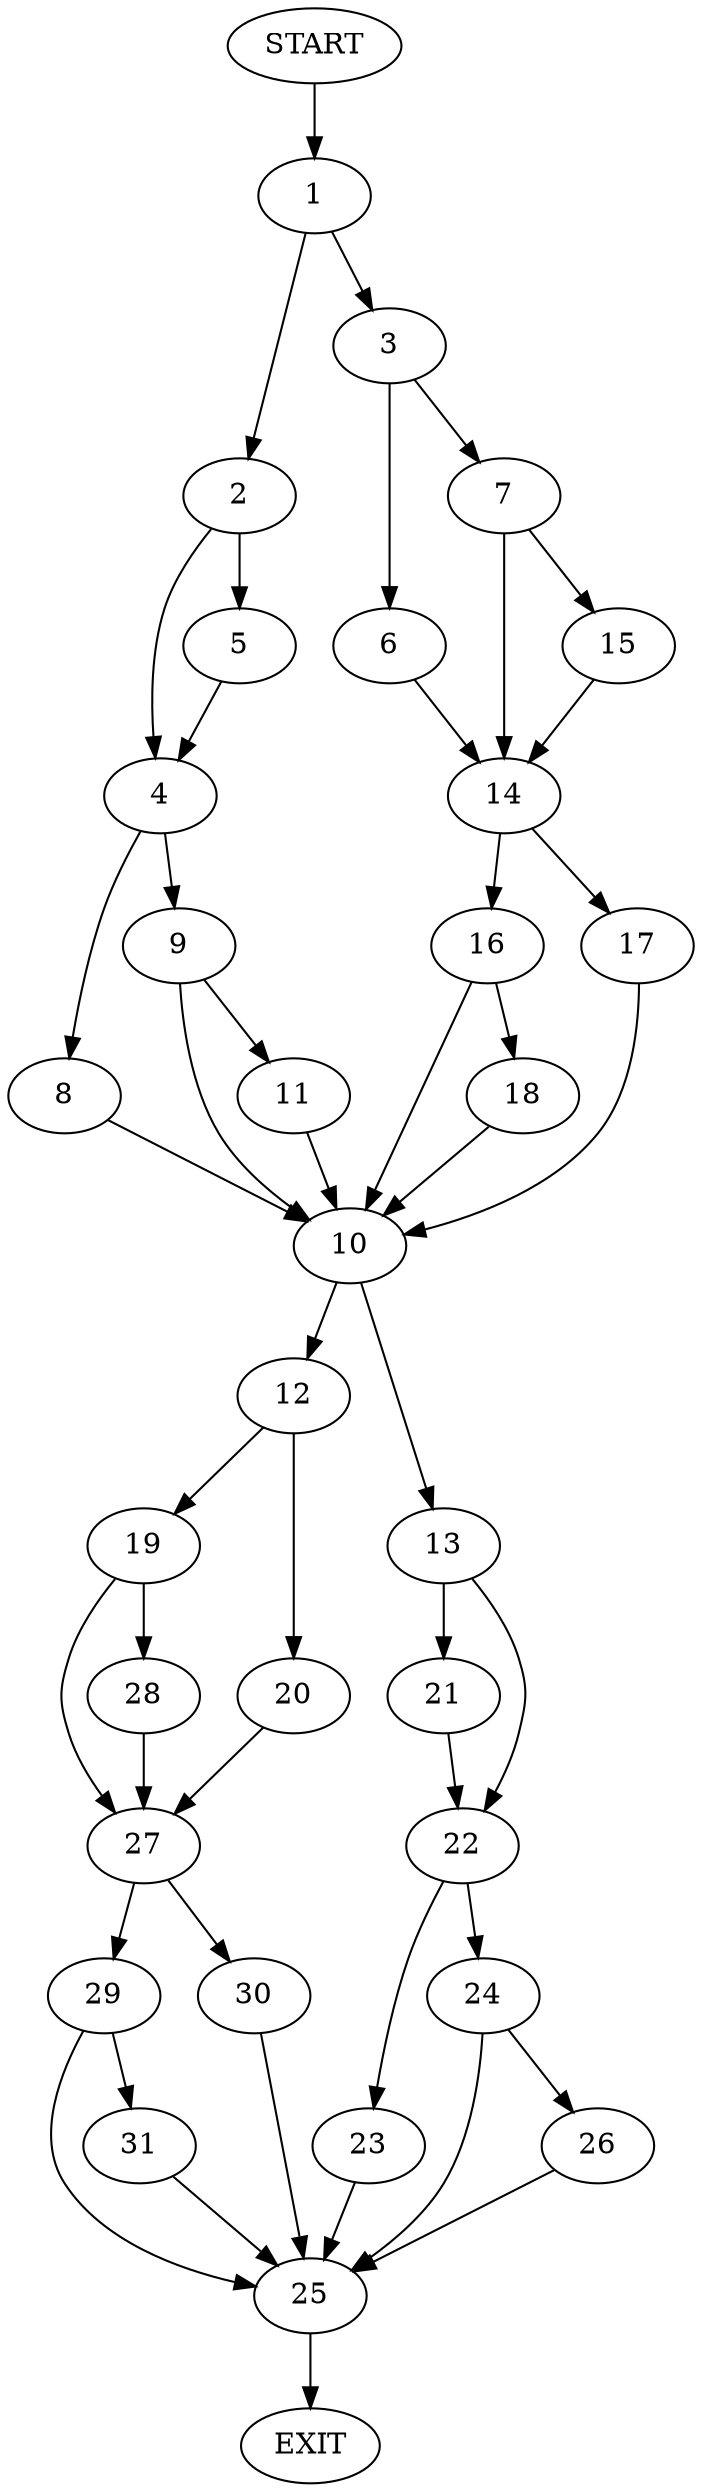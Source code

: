 digraph {
0 [label="START"]
32 [label="EXIT"]
0 -> 1
1 -> 2
1 -> 3
2 -> 4
2 -> 5
3 -> 6
3 -> 7
4 -> 8
4 -> 9
5 -> 4
9 -> 10
9 -> 11
8 -> 10
10 -> 12
10 -> 13
11 -> 10
6 -> 14
7 -> 15
7 -> 14
14 -> 16
14 -> 17
15 -> 14
16 -> 10
16 -> 18
17 -> 10
18 -> 10
12 -> 19
12 -> 20
13 -> 21
13 -> 22
22 -> 23
22 -> 24
21 -> 22
23 -> 25
24 -> 25
24 -> 26
25 -> 32
26 -> 25
19 -> 27
19 -> 28
20 -> 27
27 -> 29
27 -> 30
28 -> 27
29 -> 25
29 -> 31
30 -> 25
31 -> 25
}
